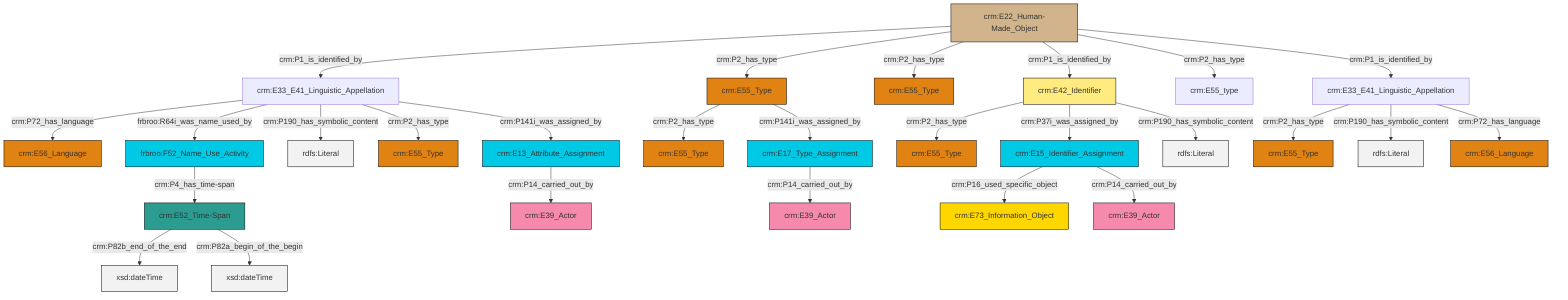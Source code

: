 graph TD
classDef Literal fill:#f2f2f2,stroke:#000000;
classDef CRM_Entity fill:#FFFFFF,stroke:#000000;
classDef Temporal_Entity fill:#00C9E6, stroke:#000000;
classDef Type fill:#E18312, stroke:#000000;
classDef Time-Span fill:#2C9C91, stroke:#000000;
classDef Appellation fill:#FFEB7F, stroke:#000000;
classDef Place fill:#008836, stroke:#000000;
classDef Persistent_Item fill:#B266B2, stroke:#000000;
classDef Conceptual_Object fill:#FFD700, stroke:#000000;
classDef Physical_Thing fill:#D2B48C, stroke:#000000;
classDef Actor fill:#f58aad, stroke:#000000;
classDef PC_Classes fill:#4ce600, stroke:#000000;
classDef Multi fill:#cccccc,stroke:#000000;

0["crm:E22_Human-Made_Object"]:::Physical_Thing -->|crm:P1_is_identified_by| 1["crm:E33_E41_Linguistic_Appellation"]:::Default
4["crm:E55_Type"]:::Type -->|crm:P2_has_type| 5["crm:E55_Type"]:::Type
6["crm:E42_Identifier"]:::Appellation -->|crm:P2_has_type| 7["crm:E55_Type"]:::Type
0["crm:E22_Human-Made_Object"]:::Physical_Thing -->|crm:P2_has_type| 4["crm:E55_Type"]:::Type
4["crm:E55_Type"]:::Type -->|crm:P141i_was_assigned_by| 10["crm:E17_Type_Assignment"]:::Temporal_Entity
0["crm:E22_Human-Made_Object"]:::Physical_Thing -->|crm:P2_has_type| 14["crm:E55_Type"]:::Type
1["crm:E33_E41_Linguistic_Appellation"]:::Default -->|crm:P72_has_language| 18["crm:E56_Language"]:::Type
19["frbroo:F52_Name_Use_Activity"]:::Temporal_Entity -->|crm:P4_has_time-span| 20["crm:E52_Time-Span"]:::Time-Span
0["crm:E22_Human-Made_Object"]:::Physical_Thing -->|crm:P1_is_identified_by| 6["crm:E42_Identifier"]:::Appellation
27["crm:E33_E41_Linguistic_Appellation"]:::Default -->|crm:P2_has_type| 8["crm:E55_Type"]:::Type
6["crm:E42_Identifier"]:::Appellation -->|crm:P37i_was_assigned_by| 29["crm:E15_Identifier_Assignment"]:::Temporal_Entity
6["crm:E42_Identifier"]:::Appellation -->|crm:P190_has_symbolic_content| 30[rdfs:Literal]:::Literal
20["crm:E52_Time-Span"]:::Time-Span -->|crm:P82b_end_of_the_end| 35[xsd:dateTime]:::Literal
1["crm:E33_E41_Linguistic_Appellation"]:::Default -->|frbroo:R64i_was_name_used_by| 19["frbroo:F52_Name_Use_Activity"]:::Temporal_Entity
38["crm:E13_Attribute_Assignment"]:::Temporal_Entity -->|crm:P14_carried_out_by| 16["crm:E39_Actor"]:::Actor
27["crm:E33_E41_Linguistic_Appellation"]:::Default -->|crm:P190_has_symbolic_content| 40[rdfs:Literal]:::Literal
1["crm:E33_E41_Linguistic_Appellation"]:::Default -->|crm:P190_has_symbolic_content| 42[rdfs:Literal]:::Literal
10["crm:E17_Type_Assignment"]:::Temporal_Entity -->|crm:P14_carried_out_by| 12["crm:E39_Actor"]:::Actor
0["crm:E22_Human-Made_Object"]:::Physical_Thing -->|crm:P2_has_type| 22["crm:E55_type"]:::Default
1["crm:E33_E41_Linguistic_Appellation"]:::Default -->|crm:P2_has_type| 43["crm:E55_Type"]:::Type
0["crm:E22_Human-Made_Object"]:::Physical_Thing -->|crm:P1_is_identified_by| 27["crm:E33_E41_Linguistic_Appellation"]:::Default
29["crm:E15_Identifier_Assignment"]:::Temporal_Entity -->|crm:P16_used_specific_object| 25["crm:E73_Information_Object"]:::Conceptual_Object
20["crm:E52_Time-Span"]:::Time-Span -->|crm:P82a_begin_of_the_begin| 44[xsd:dateTime]:::Literal
29["crm:E15_Identifier_Assignment"]:::Temporal_Entity -->|crm:P14_carried_out_by| 31["crm:E39_Actor"]:::Actor
1["crm:E33_E41_Linguistic_Appellation"]:::Default -->|crm:P141i_was_assigned_by| 38["crm:E13_Attribute_Assignment"]:::Temporal_Entity
27["crm:E33_E41_Linguistic_Appellation"]:::Default -->|crm:P72_has_language| 2["crm:E56_Language"]:::Type